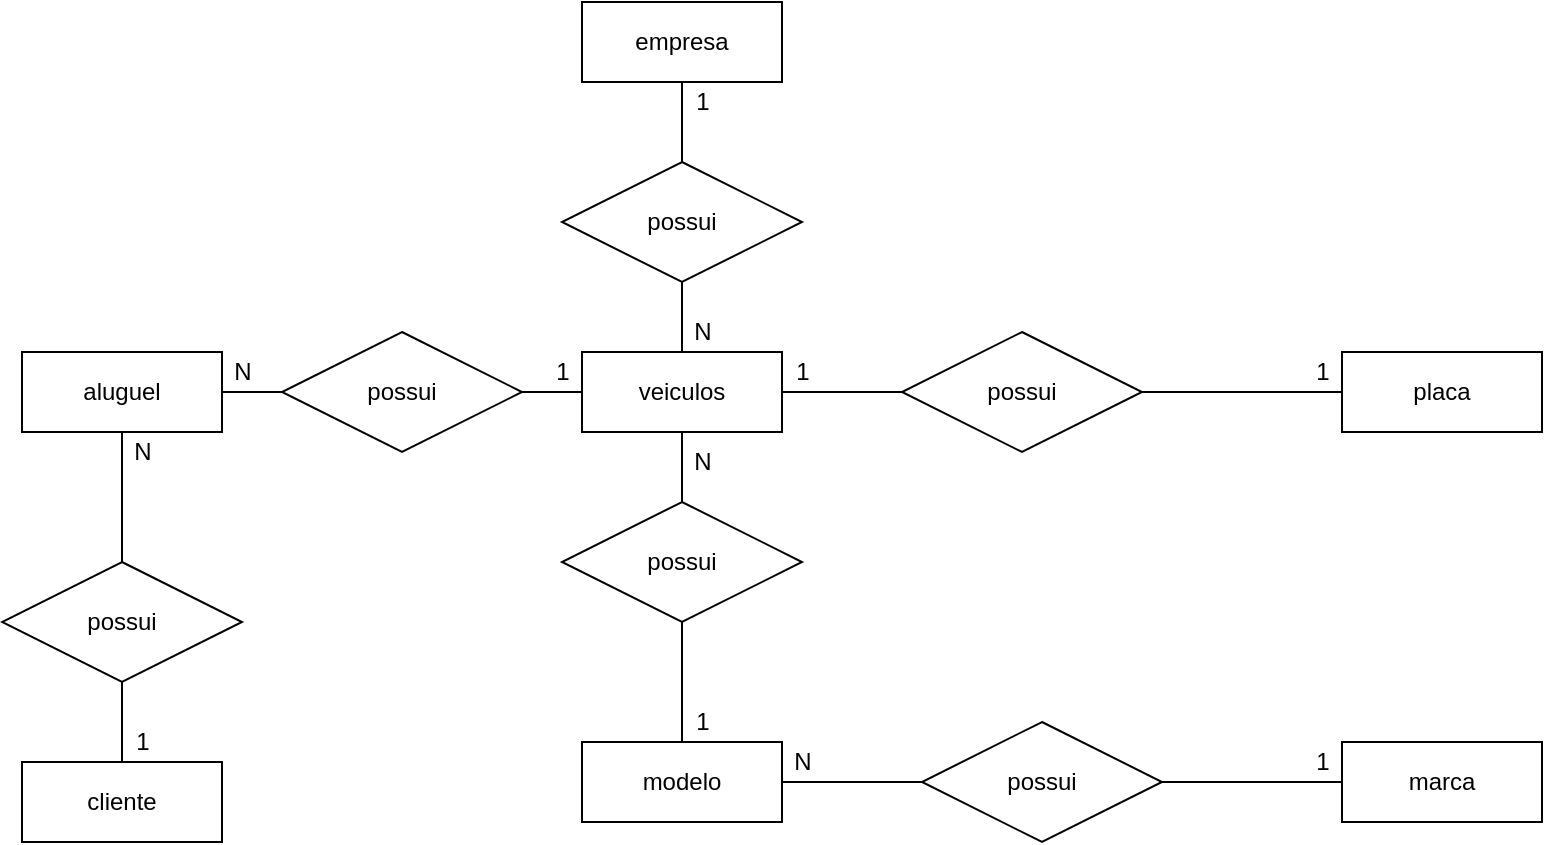 <mxfile version="14.8.0" type="device" pages="2"><diagram id="bFQmvDVtTFSl4pFU8kE_" name="Page-1"><mxGraphModel dx="1422" dy="794" grid="1" gridSize="10" guides="1" tooltips="1" connect="1" arrows="1" fold="1" page="1" pageScale="1" pageWidth="827" pageHeight="1169" math="0" shadow="0"><root><mxCell id="0"/><mxCell id="1" parent="0"/><mxCell id="WLcpQUUYg7KQ9bAJVEbm-1" value="empresa" style="whiteSpace=wrap;html=1;align=center;" vertex="1" parent="1"><mxGeometry x="319" y="270" width="100" height="40" as="geometry"/></mxCell><mxCell id="WLcpQUUYg7KQ9bAJVEbm-2" style="edgeStyle=orthogonalEdgeStyle;rounded=0;orthogonalLoop=1;jettySize=auto;html=1;exitX=1;exitY=0.5;exitDx=0;exitDy=0;endArrow=none;endFill=0;" edge="1" parent="1" source="WLcpQUUYg7KQ9bAJVEbm-4" target="WLcpQUUYg7KQ9bAJVEbm-19"><mxGeometry relative="1" as="geometry"/></mxCell><mxCell id="WLcpQUUYg7KQ9bAJVEbm-3" style="edgeStyle=orthogonalEdgeStyle;rounded=0;orthogonalLoop=1;jettySize=auto;html=1;exitX=0.5;exitY=1;exitDx=0;exitDy=0;endArrow=none;endFill=0;" edge="1" parent="1" source="WLcpQUUYg7KQ9bAJVEbm-4" target="WLcpQUUYg7KQ9bAJVEbm-15"><mxGeometry relative="1" as="geometry"/></mxCell><mxCell id="WLcpQUUYg7KQ9bAJVEbm-4" value="veiculos" style="whiteSpace=wrap;html=1;align=center;" vertex="1" parent="1"><mxGeometry x="319" y="445" width="100" height="40" as="geometry"/></mxCell><mxCell id="WLcpQUUYg7KQ9bAJVEbm-5" value="1" style="text;html=1;align=center;verticalAlign=middle;resizable=0;points=[];autosize=1;strokeColor=none;" vertex="1" parent="1"><mxGeometry x="369" y="310" width="20" height="20" as="geometry"/></mxCell><mxCell id="WLcpQUUYg7KQ9bAJVEbm-6" value="N" style="text;html=1;align=center;verticalAlign=middle;resizable=0;points=[];autosize=1;strokeColor=none;" vertex="1" parent="1"><mxGeometry x="369" y="425" width="20" height="20" as="geometry"/></mxCell><mxCell id="WLcpQUUYg7KQ9bAJVEbm-7" style="edgeStyle=orthogonalEdgeStyle;rounded=0;orthogonalLoop=1;jettySize=auto;html=1;exitX=1;exitY=0.5;exitDx=0;exitDy=0;endArrow=none;endFill=0;" edge="1" parent="1" source="WLcpQUUYg7KQ9bAJVEbm-8" target="WLcpQUUYg7KQ9bAJVEbm-17"><mxGeometry relative="1" as="geometry"/></mxCell><mxCell id="WLcpQUUYg7KQ9bAJVEbm-8" value="modelo" style="whiteSpace=wrap;html=1;align=center;" vertex="1" parent="1"><mxGeometry x="319" y="640" width="100" height="40" as="geometry"/></mxCell><mxCell id="WLcpQUUYg7KQ9bAJVEbm-9" value="marca" style="whiteSpace=wrap;html=1;align=center;" vertex="1" parent="1"><mxGeometry x="699" y="640" width="100" height="40" as="geometry"/></mxCell><mxCell id="WLcpQUUYg7KQ9bAJVEbm-10" value="placa" style="whiteSpace=wrap;html=1;align=center;" vertex="1" parent="1"><mxGeometry x="699" y="445" width="100" height="40" as="geometry"/></mxCell><mxCell id="WLcpQUUYg7KQ9bAJVEbm-11" style="edgeStyle=orthogonalEdgeStyle;rounded=0;orthogonalLoop=1;jettySize=auto;html=1;exitX=0.5;exitY=0;exitDx=0;exitDy=0;endArrow=none;endFill=0;" edge="1" parent="1" source="WLcpQUUYg7KQ9bAJVEbm-13" target="WLcpQUUYg7KQ9bAJVEbm-1"><mxGeometry relative="1" as="geometry"/></mxCell><mxCell id="WLcpQUUYg7KQ9bAJVEbm-12" style="edgeStyle=orthogonalEdgeStyle;rounded=0;orthogonalLoop=1;jettySize=auto;html=1;exitX=0.5;exitY=1;exitDx=0;exitDy=0;endArrow=none;endFill=0;" edge="1" parent="1" source="WLcpQUUYg7KQ9bAJVEbm-13" target="WLcpQUUYg7KQ9bAJVEbm-4"><mxGeometry relative="1" as="geometry"/></mxCell><mxCell id="WLcpQUUYg7KQ9bAJVEbm-13" value="possui" style="shape=rhombus;perimeter=rhombusPerimeter;whiteSpace=wrap;html=1;align=center;" vertex="1" parent="1"><mxGeometry x="309" y="350" width="120" height="60" as="geometry"/></mxCell><mxCell id="WLcpQUUYg7KQ9bAJVEbm-14" style="edgeStyle=orthogonalEdgeStyle;rounded=0;orthogonalLoop=1;jettySize=auto;html=1;exitX=0.5;exitY=1;exitDx=0;exitDy=0;endArrow=none;endFill=0;" edge="1" parent="1" source="WLcpQUUYg7KQ9bAJVEbm-15" target="WLcpQUUYg7KQ9bAJVEbm-8"><mxGeometry relative="1" as="geometry"/></mxCell><mxCell id="WLcpQUUYg7KQ9bAJVEbm-15" value="possui" style="shape=rhombus;perimeter=rhombusPerimeter;whiteSpace=wrap;html=1;align=center;" vertex="1" parent="1"><mxGeometry x="309" y="520" width="120" height="60" as="geometry"/></mxCell><mxCell id="WLcpQUUYg7KQ9bAJVEbm-16" style="edgeStyle=orthogonalEdgeStyle;rounded=0;orthogonalLoop=1;jettySize=auto;html=1;exitX=1;exitY=0.5;exitDx=0;exitDy=0;endArrow=none;endFill=0;" edge="1" parent="1" source="WLcpQUUYg7KQ9bAJVEbm-17" target="WLcpQUUYg7KQ9bAJVEbm-9"><mxGeometry relative="1" as="geometry"/></mxCell><mxCell id="WLcpQUUYg7KQ9bAJVEbm-17" value="possui" style="shape=rhombus;perimeter=rhombusPerimeter;whiteSpace=wrap;html=1;align=center;" vertex="1" parent="1"><mxGeometry x="489" y="630" width="120" height="60" as="geometry"/></mxCell><mxCell id="WLcpQUUYg7KQ9bAJVEbm-18" style="edgeStyle=orthogonalEdgeStyle;rounded=0;orthogonalLoop=1;jettySize=auto;html=1;exitX=1;exitY=0.5;exitDx=0;exitDy=0;endArrow=none;endFill=0;" edge="1" parent="1" source="WLcpQUUYg7KQ9bAJVEbm-19" target="WLcpQUUYg7KQ9bAJVEbm-10"><mxGeometry relative="1" as="geometry"/></mxCell><mxCell id="WLcpQUUYg7KQ9bAJVEbm-19" value="possui" style="shape=rhombus;perimeter=rhombusPerimeter;whiteSpace=wrap;html=1;align=center;" vertex="1" parent="1"><mxGeometry x="479" y="435" width="120" height="60" as="geometry"/></mxCell><mxCell id="WLcpQUUYg7KQ9bAJVEbm-20" value="1" style="text;html=1;align=center;verticalAlign=middle;resizable=0;points=[];autosize=1;strokeColor=none;" vertex="1" parent="1"><mxGeometry x="419" y="445" width="20" height="20" as="geometry"/></mxCell><mxCell id="WLcpQUUYg7KQ9bAJVEbm-21" value="1" style="text;html=1;align=center;verticalAlign=middle;resizable=0;points=[];autosize=1;strokeColor=none;" vertex="1" parent="1"><mxGeometry x="679" y="640" width="20" height="20" as="geometry"/></mxCell><mxCell id="WLcpQUUYg7KQ9bAJVEbm-22" value="1" style="text;html=1;align=center;verticalAlign=middle;resizable=0;points=[];autosize=1;strokeColor=none;" vertex="1" parent="1"><mxGeometry x="679" y="445" width="20" height="20" as="geometry"/></mxCell><mxCell id="WLcpQUUYg7KQ9bAJVEbm-23" style="edgeStyle=orthogonalEdgeStyle;rounded=0;orthogonalLoop=1;jettySize=auto;html=1;endArrow=none;endFill=0;" edge="1" parent="1" source="WLcpQUUYg7KQ9bAJVEbm-25" target="WLcpQUUYg7KQ9bAJVEbm-28"><mxGeometry relative="1" as="geometry"><mxPoint x="114" y="485" as="sourcePoint"/></mxGeometry></mxCell><mxCell id="WLcpQUUYg7KQ9bAJVEbm-24" style="edgeStyle=orthogonalEdgeStyle;rounded=0;orthogonalLoop=1;jettySize=auto;html=1;exitX=1;exitY=0.5;exitDx=0;exitDy=0;endArrow=none;endFill=0;" edge="1" parent="1" source="WLcpQUUYg7KQ9bAJVEbm-25" target="WLcpQUUYg7KQ9bAJVEbm-32"><mxGeometry relative="1" as="geometry"/></mxCell><mxCell id="WLcpQUUYg7KQ9bAJVEbm-25" value="aluguel" style="whiteSpace=wrap;html=1;align=center;" vertex="1" parent="1"><mxGeometry x="39" y="445" width="100" height="40" as="geometry"/></mxCell><mxCell id="WLcpQUUYg7KQ9bAJVEbm-26" value="cliente" style="whiteSpace=wrap;html=1;align=center;" vertex="1" parent="1"><mxGeometry x="39" y="650" width="100" height="40" as="geometry"/></mxCell><mxCell id="WLcpQUUYg7KQ9bAJVEbm-27" style="edgeStyle=orthogonalEdgeStyle;rounded=0;orthogonalLoop=1;jettySize=auto;html=1;exitX=0.5;exitY=1;exitDx=0;exitDy=0;endArrow=none;endFill=0;" edge="1" parent="1" source="WLcpQUUYg7KQ9bAJVEbm-28" target="WLcpQUUYg7KQ9bAJVEbm-26"><mxGeometry relative="1" as="geometry"/></mxCell><mxCell id="WLcpQUUYg7KQ9bAJVEbm-28" value="possui" style="shape=rhombus;perimeter=rhombusPerimeter;whiteSpace=wrap;html=1;align=center;" vertex="1" parent="1"><mxGeometry x="29" y="550" width="120" height="60" as="geometry"/></mxCell><mxCell id="WLcpQUUYg7KQ9bAJVEbm-29" value="N" style="text;html=1;align=center;verticalAlign=middle;resizable=0;points=[];autosize=1;strokeColor=none;" vertex="1" parent="1"><mxGeometry x="89" y="485" width="20" height="20" as="geometry"/></mxCell><mxCell id="WLcpQUUYg7KQ9bAJVEbm-30" value="1" style="text;html=1;align=center;verticalAlign=middle;resizable=0;points=[];autosize=1;strokeColor=none;" vertex="1" parent="1"><mxGeometry x="89" y="630" width="20" height="20" as="geometry"/></mxCell><mxCell id="WLcpQUUYg7KQ9bAJVEbm-31" style="edgeStyle=orthogonalEdgeStyle;rounded=0;orthogonalLoop=1;jettySize=auto;html=1;exitX=1;exitY=0.5;exitDx=0;exitDy=0;entryX=0;entryY=0.5;entryDx=0;entryDy=0;endArrow=none;endFill=0;" edge="1" parent="1" source="WLcpQUUYg7KQ9bAJVEbm-32" target="WLcpQUUYg7KQ9bAJVEbm-4"><mxGeometry relative="1" as="geometry"/></mxCell><mxCell id="WLcpQUUYg7KQ9bAJVEbm-32" value="possui" style="shape=rhombus;perimeter=rhombusPerimeter;whiteSpace=wrap;html=1;align=center;" vertex="1" parent="1"><mxGeometry x="169" y="435" width="120" height="60" as="geometry"/></mxCell><mxCell id="WLcpQUUYg7KQ9bAJVEbm-33" value="N" style="text;html=1;align=center;verticalAlign=middle;resizable=0;points=[];autosize=1;strokeColor=none;" vertex="1" parent="1"><mxGeometry x="139" y="445" width="20" height="20" as="geometry"/></mxCell><mxCell id="WLcpQUUYg7KQ9bAJVEbm-34" value="1" style="text;html=1;align=center;verticalAlign=middle;resizable=0;points=[];autosize=1;strokeColor=none;" vertex="1" parent="1"><mxGeometry x="299" y="445" width="20" height="20" as="geometry"/></mxCell><mxCell id="WLcpQUUYg7KQ9bAJVEbm-35" value="N" style="text;html=1;align=center;verticalAlign=middle;resizable=0;points=[];autosize=1;strokeColor=none;" vertex="1" parent="1"><mxGeometry x="369" y="490" width="20" height="20" as="geometry"/></mxCell><mxCell id="WLcpQUUYg7KQ9bAJVEbm-36" value="1" style="text;html=1;align=center;verticalAlign=middle;resizable=0;points=[];autosize=1;strokeColor=none;" vertex="1" parent="1"><mxGeometry x="369" y="620" width="20" height="20" as="geometry"/></mxCell><mxCell id="WLcpQUUYg7KQ9bAJVEbm-37" value="N" style="text;html=1;align=center;verticalAlign=middle;resizable=0;points=[];autosize=1;strokeColor=none;" vertex="1" parent="1"><mxGeometry x="419" y="640" width="20" height="20" as="geometry"/></mxCell></root></mxGraphModel></diagram><diagram name="Page-2" id="PgJVuKESIfe1VCq0Tl1r"><mxGraphModel dx="1422" dy="794" grid="1" gridSize="10" guides="1" tooltips="1" connect="1" arrows="1" fold="1" page="1" pageScale="1" pageWidth="827" pageHeight="1169" math="0" shadow="0"><root><mxCell id="eDS_3yyqafqqawnedNv9-0"/><mxCell id="eDS_3yyqafqqawnedNv9-1" parent="eDS_3yyqafqqawnedNv9-0"/><mxCell id="eDS_3yyqafqqawnedNv9-2" value="Empresas" style="shape=table;startSize=30;container=1;collapsible=1;childLayout=tableLayout;fixedRows=1;rowLines=0;fontStyle=1;align=center;resizeLast=1;" parent="eDS_3yyqafqqawnedNv9-1" vertex="1"><mxGeometry x="50" y="340" width="180" height="100" as="geometry"/></mxCell><mxCell id="eDS_3yyqafqqawnedNv9-3" value="" style="shape=partialRectangle;collapsible=0;dropTarget=0;pointerEvents=0;fillColor=none;top=0;left=0;bottom=1;right=0;points=[[0,0.5],[1,0.5]];portConstraint=eastwest;" parent="eDS_3yyqafqqawnedNv9-2" vertex="1"><mxGeometry y="30" width="180" height="30" as="geometry"/></mxCell><mxCell id="eDS_3yyqafqqawnedNv9-4" value="PK" style="shape=partialRectangle;connectable=0;fillColor=none;top=0;left=0;bottom=0;right=0;fontStyle=1;overflow=hidden;" parent="eDS_3yyqafqqawnedNv9-3" vertex="1"><mxGeometry width="30" height="30" as="geometry"/></mxCell><mxCell id="eDS_3yyqafqqawnedNv9-5" value="idEmpresa" style="shape=partialRectangle;connectable=0;fillColor=none;top=0;left=0;bottom=0;right=0;align=left;spacingLeft=6;fontStyle=5;overflow=hidden;" parent="eDS_3yyqafqqawnedNv9-3" vertex="1"><mxGeometry x="30" width="150" height="30" as="geometry"/></mxCell><mxCell id="eDS_3yyqafqqawnedNv9-6" value="" style="shape=partialRectangle;collapsible=0;dropTarget=0;pointerEvents=0;fillColor=none;top=0;left=0;bottom=0;right=0;points=[[0,0.5],[1,0.5]];portConstraint=eastwest;" parent="eDS_3yyqafqqawnedNv9-2" vertex="1"><mxGeometry y="60" width="180" height="30" as="geometry"/></mxCell><mxCell id="eDS_3yyqafqqawnedNv9-7" value="" style="shape=partialRectangle;connectable=0;fillColor=none;top=0;left=0;bottom=0;right=0;editable=1;overflow=hidden;" parent="eDS_3yyqafqqawnedNv9-6" vertex="1"><mxGeometry width="30" height="30" as="geometry"/></mxCell><mxCell id="eDS_3yyqafqqawnedNv9-8" value="Nome" style="shape=partialRectangle;connectable=0;fillColor=none;top=0;left=0;bottom=0;right=0;align=left;spacingLeft=6;overflow=hidden;" parent="eDS_3yyqafqqawnedNv9-6" vertex="1"><mxGeometry x="30" width="150" height="30" as="geometry"/></mxCell><mxCell id="eDS_3yyqafqqawnedNv9-43" value="Veiculos" style="shape=table;startSize=30;container=1;collapsible=1;childLayout=tableLayout;fixedRows=1;rowLines=0;fontStyle=1;align=center;resizeLast=1;" parent="eDS_3yyqafqqawnedNv9-1" vertex="1"><mxGeometry x="320" y="340" width="180" height="160" as="geometry"/></mxCell><mxCell id="eDS_3yyqafqqawnedNv9-16" value="" style="shape=partialRectangle;collapsible=0;dropTarget=0;pointerEvents=0;fillColor=none;top=0;left=0;bottom=1;right=0;points=[[0,0.5],[1,0.5]];portConstraint=eastwest;" parent="eDS_3yyqafqqawnedNv9-43" vertex="1"><mxGeometry y="30" width="180" height="30" as="geometry"/></mxCell><mxCell id="eDS_3yyqafqqawnedNv9-17" value="PK" style="shape=partialRectangle;connectable=0;fillColor=none;top=0;left=0;bottom=0;right=0;fontStyle=1;overflow=hidden;" parent="eDS_3yyqafqqawnedNv9-16" vertex="1"><mxGeometry width="30" height="30" as="geometry"/></mxCell><mxCell id="eDS_3yyqafqqawnedNv9-18" value="idVeiculo" style="shape=partialRectangle;connectable=0;fillColor=none;top=0;left=0;bottom=0;right=0;align=left;spacingLeft=6;fontStyle=5;overflow=hidden;" parent="eDS_3yyqafqqawnedNv9-16" vertex="1"><mxGeometry x="30" width="150" height="30" as="geometry"/></mxCell><mxCell id="eDS_3yyqafqqawnedNv9-37" value="" style="shape=partialRectangle;collapsible=0;dropTarget=0;pointerEvents=0;fillColor=none;top=0;left=0;bottom=1;right=0;points=[[0,0.5],[1,0.5]];portConstraint=eastwest;" parent="eDS_3yyqafqqawnedNv9-43" vertex="1"><mxGeometry y="60" width="180" height="30" as="geometry"/></mxCell><mxCell id="eDS_3yyqafqqawnedNv9-38" value="FK" style="shape=partialRectangle;connectable=0;fillColor=none;top=0;left=0;bottom=0;right=0;fontStyle=1;overflow=hidden;" parent="eDS_3yyqafqqawnedNv9-37" vertex="1"><mxGeometry width="30" height="30" as="geometry"/></mxCell><mxCell id="eDS_3yyqafqqawnedNv9-39" value="idEmpresa" style="shape=partialRectangle;connectable=0;fillColor=none;top=0;left=0;bottom=0;right=0;align=left;spacingLeft=6;fontStyle=5;overflow=hidden;" parent="eDS_3yyqafqqawnedNv9-37" vertex="1"><mxGeometry x="30" width="150" height="30" as="geometry"/></mxCell><mxCell id="kFoTgoAdgWqDLb_vOgM_-43" value="" style="shape=partialRectangle;collapsible=0;dropTarget=0;pointerEvents=0;fillColor=none;top=0;left=0;bottom=1;right=0;points=[[0,0.5],[1,0.5]];portConstraint=eastwest;" parent="eDS_3yyqafqqawnedNv9-43" vertex="1"><mxGeometry y="90" width="180" height="30" as="geometry"/></mxCell><mxCell id="kFoTgoAdgWqDLb_vOgM_-44" value="FK" style="shape=partialRectangle;connectable=0;fillColor=none;top=0;left=0;bottom=0;right=0;fontStyle=1;overflow=hidden;" parent="kFoTgoAdgWqDLb_vOgM_-43" vertex="1"><mxGeometry width="30" height="30" as="geometry"/></mxCell><mxCell id="kFoTgoAdgWqDLb_vOgM_-45" value="idModelo" style="shape=partialRectangle;connectable=0;fillColor=none;top=0;left=0;bottom=0;right=0;align=left;spacingLeft=6;fontStyle=5;overflow=hidden;" parent="kFoTgoAdgWqDLb_vOgM_-43" vertex="1"><mxGeometry x="30" width="150" height="30" as="geometry"/></mxCell><mxCell id="eDS_3yyqafqqawnedNv9-47" value="" style="shape=partialRectangle;collapsible=0;dropTarget=0;pointerEvents=0;fillColor=none;top=0;left=0;bottom=0;right=0;points=[[0,0.5],[1,0.5]];portConstraint=eastwest;" parent="eDS_3yyqafqqawnedNv9-43" vertex="1"><mxGeometry y="120" width="180" height="30" as="geometry"/></mxCell><mxCell id="eDS_3yyqafqqawnedNv9-48" value="" style="shape=partialRectangle;connectable=0;fillColor=none;top=0;left=0;bottom=0;right=0;editable=1;overflow=hidden;" parent="eDS_3yyqafqqawnedNv9-47" vertex="1"><mxGeometry width="30" height="30" as="geometry"/></mxCell><mxCell id="eDS_3yyqafqqawnedNv9-49" value="Descrição" style="shape=partialRectangle;connectable=0;fillColor=none;top=0;left=0;bottom=0;right=0;align=left;spacingLeft=6;overflow=hidden;" parent="eDS_3yyqafqqawnedNv9-47" vertex="1"><mxGeometry x="30" width="150" height="30" as="geometry"/></mxCell><mxCell id="eDS_3yyqafqqawnedNv9-58" value="" style="edgeStyle=entityRelationEdgeStyle;fontSize=12;html=1;endArrow=ERoneToMany;entryX=0;entryY=0.5;entryDx=0;entryDy=0;" parent="eDS_3yyqafqqawnedNv9-1" source="eDS_3yyqafqqawnedNv9-3" target="eDS_3yyqafqqawnedNv9-37" edge="1"><mxGeometry width="100" height="100" relative="1" as="geometry"><mxPoint x="300" y="470" as="sourcePoint"/><mxPoint x="410" y="440" as="targetPoint"/></mxGeometry></mxCell><mxCell id="kFoTgoAdgWqDLb_vOgM_-0" value="Modelos" style="shape=table;startSize=30;container=1;collapsible=1;childLayout=tableLayout;fixedRows=1;rowLines=0;fontStyle=1;align=center;resizeLast=1;" parent="eDS_3yyqafqqawnedNv9-1" vertex="1"><mxGeometry x="320" y="560" width="180" height="130" as="geometry"/></mxCell><mxCell id="kFoTgoAdgWqDLb_vOgM_-1" value="" style="shape=partialRectangle;collapsible=0;dropTarget=0;pointerEvents=0;fillColor=none;top=0;left=0;bottom=1;right=0;points=[[0,0.5],[1,0.5]];portConstraint=eastwest;" parent="kFoTgoAdgWqDLb_vOgM_-0" vertex="1"><mxGeometry y="30" width="180" height="30" as="geometry"/></mxCell><mxCell id="kFoTgoAdgWqDLb_vOgM_-2" value="PK" style="shape=partialRectangle;connectable=0;fillColor=none;top=0;left=0;bottom=0;right=0;fontStyle=1;overflow=hidden;" parent="kFoTgoAdgWqDLb_vOgM_-1" vertex="1"><mxGeometry width="30" height="30" as="geometry"/></mxCell><mxCell id="kFoTgoAdgWqDLb_vOgM_-3" value="idModelo" style="shape=partialRectangle;connectable=0;fillColor=none;top=0;left=0;bottom=0;right=0;align=left;spacingLeft=6;fontStyle=5;overflow=hidden;" parent="kFoTgoAdgWqDLb_vOgM_-1" vertex="1"><mxGeometry x="30" width="150" height="30" as="geometry"/></mxCell><mxCell id="kFoTgoAdgWqDLb_vOgM_-4" value="" style="shape=partialRectangle;collapsible=0;dropTarget=0;pointerEvents=0;fillColor=none;top=0;left=0;bottom=1;right=0;points=[[0,0.5],[1,0.5]];portConstraint=eastwest;" parent="kFoTgoAdgWqDLb_vOgM_-0" vertex="1"><mxGeometry y="60" width="180" height="30" as="geometry"/></mxCell><mxCell id="kFoTgoAdgWqDLb_vOgM_-5" value="FK" style="shape=partialRectangle;connectable=0;fillColor=none;top=0;left=0;bottom=0;right=0;fontStyle=1;overflow=hidden;" parent="kFoTgoAdgWqDLb_vOgM_-4" vertex="1"><mxGeometry width="30" height="30" as="geometry"/></mxCell><mxCell id="kFoTgoAdgWqDLb_vOgM_-6" value="idMarca" style="shape=partialRectangle;connectable=0;fillColor=none;top=0;left=0;bottom=0;right=0;align=left;spacingLeft=6;fontStyle=5;overflow=hidden;" parent="kFoTgoAdgWqDLb_vOgM_-4" vertex="1"><mxGeometry x="30" width="150" height="30" as="geometry"/></mxCell><mxCell id="kFoTgoAdgWqDLb_vOgM_-7" value="" style="shape=partialRectangle;collapsible=0;dropTarget=0;pointerEvents=0;fillColor=none;top=0;left=0;bottom=0;right=0;points=[[0,0.5],[1,0.5]];portConstraint=eastwest;" parent="kFoTgoAdgWqDLb_vOgM_-0" vertex="1"><mxGeometry y="90" width="180" height="30" as="geometry"/></mxCell><mxCell id="kFoTgoAdgWqDLb_vOgM_-8" value="" style="shape=partialRectangle;connectable=0;fillColor=none;top=0;left=0;bottom=0;right=0;editable=1;overflow=hidden;" parent="kFoTgoAdgWqDLb_vOgM_-7" vertex="1"><mxGeometry width="30" height="30" as="geometry"/></mxCell><mxCell id="kFoTgoAdgWqDLb_vOgM_-9" value="Descrição" style="shape=partialRectangle;connectable=0;fillColor=none;top=0;left=0;bottom=0;right=0;align=left;spacingLeft=6;overflow=hidden;" parent="kFoTgoAdgWqDLb_vOgM_-7" vertex="1"><mxGeometry x="30" width="150" height="30" as="geometry"/></mxCell><mxCell id="kFoTgoAdgWqDLb_vOgM_-10" value="Alugueis" style="shape=table;startSize=30;container=1;collapsible=1;childLayout=tableLayout;fixedRows=1;rowLines=0;fontStyle=1;align=center;resizeLast=1;" parent="eDS_3yyqafqqawnedNv9-1" vertex="1"><mxGeometry x="570" y="340" width="180" height="190" as="geometry"/></mxCell><mxCell id="kFoTgoAdgWqDLb_vOgM_-11" value="" style="shape=partialRectangle;collapsible=0;dropTarget=0;pointerEvents=0;fillColor=none;top=0;left=0;bottom=1;right=0;points=[[0,0.5],[1,0.5]];portConstraint=eastwest;" parent="kFoTgoAdgWqDLb_vOgM_-10" vertex="1"><mxGeometry y="30" width="180" height="30" as="geometry"/></mxCell><mxCell id="kFoTgoAdgWqDLb_vOgM_-12" value="PK" style="shape=partialRectangle;connectable=0;fillColor=none;top=0;left=0;bottom=0;right=0;fontStyle=1;overflow=hidden;" parent="kFoTgoAdgWqDLb_vOgM_-11" vertex="1"><mxGeometry width="30" height="30" as="geometry"/></mxCell><mxCell id="kFoTgoAdgWqDLb_vOgM_-13" value="idAluguel" style="shape=partialRectangle;connectable=0;fillColor=none;top=0;left=0;bottom=0;right=0;align=left;spacingLeft=6;fontStyle=5;overflow=hidden;" parent="kFoTgoAdgWqDLb_vOgM_-11" vertex="1"><mxGeometry x="30" width="150" height="30" as="geometry"/></mxCell><mxCell id="kFoTgoAdgWqDLb_vOgM_-14" value="" style="shape=partialRectangle;collapsible=0;dropTarget=0;pointerEvents=0;fillColor=none;top=0;left=0;bottom=1;right=0;points=[[0,0.5],[1,0.5]];portConstraint=eastwest;" parent="kFoTgoAdgWqDLb_vOgM_-10" vertex="1"><mxGeometry y="60" width="180" height="30" as="geometry"/></mxCell><mxCell id="kFoTgoAdgWqDLb_vOgM_-15" value="FK" style="shape=partialRectangle;connectable=0;fillColor=none;top=0;left=0;bottom=0;right=0;fontStyle=1;overflow=hidden;" parent="kFoTgoAdgWqDLb_vOgM_-14" vertex="1"><mxGeometry width="30" height="30" as="geometry"/></mxCell><mxCell id="kFoTgoAdgWqDLb_vOgM_-16" value="idVeiculo" style="shape=partialRectangle;connectable=0;fillColor=none;top=0;left=0;bottom=0;right=0;align=left;spacingLeft=6;fontStyle=5;overflow=hidden;" parent="kFoTgoAdgWqDLb_vOgM_-14" vertex="1"><mxGeometry x="30" width="150" height="30" as="geometry"/></mxCell><mxCell id="kFoTgoAdgWqDLb_vOgM_-22" value="" style="shape=partialRectangle;collapsible=0;dropTarget=0;pointerEvents=0;fillColor=none;top=0;left=0;bottom=1;right=0;points=[[0,0.5],[1,0.5]];portConstraint=eastwest;" parent="kFoTgoAdgWqDLb_vOgM_-10" vertex="1"><mxGeometry y="90" width="180" height="30" as="geometry"/></mxCell><mxCell id="kFoTgoAdgWqDLb_vOgM_-23" value="FK" style="shape=partialRectangle;connectable=0;fillColor=none;top=0;left=0;bottom=0;right=0;fontStyle=1;overflow=hidden;" parent="kFoTgoAdgWqDLb_vOgM_-22" vertex="1"><mxGeometry width="30" height="30" as="geometry"/></mxCell><mxCell id="kFoTgoAdgWqDLb_vOgM_-24" value="idCliente" style="shape=partialRectangle;connectable=0;fillColor=none;top=0;left=0;bottom=0;right=0;align=left;spacingLeft=6;fontStyle=5;overflow=hidden;" parent="kFoTgoAdgWqDLb_vOgM_-22" vertex="1"><mxGeometry x="30" width="150" height="30" as="geometry"/></mxCell><mxCell id="kFoTgoAdgWqDLb_vOgM_-17" value="" style="shape=partialRectangle;collapsible=0;dropTarget=0;pointerEvents=0;fillColor=none;top=0;left=0;bottom=0;right=0;points=[[0,0.5],[1,0.5]];portConstraint=eastwest;" parent="kFoTgoAdgWqDLb_vOgM_-10" vertex="1"><mxGeometry y="120" width="180" height="30" as="geometry"/></mxCell><mxCell id="kFoTgoAdgWqDLb_vOgM_-18" value="" style="shape=partialRectangle;connectable=0;fillColor=none;top=0;left=0;bottom=0;right=0;editable=1;overflow=hidden;" parent="kFoTgoAdgWqDLb_vOgM_-17" vertex="1"><mxGeometry width="30" height="30" as="geometry"/></mxCell><mxCell id="kFoTgoAdgWqDLb_vOgM_-19" value="DataInicio" style="shape=partialRectangle;connectable=0;fillColor=none;top=0;left=0;bottom=0;right=0;align=left;spacingLeft=6;overflow=hidden;" parent="kFoTgoAdgWqDLb_vOgM_-17" vertex="1"><mxGeometry x="30" width="150" height="30" as="geometry"/></mxCell><mxCell id="kFoTgoAdgWqDLb_vOgM_-40" value="" style="shape=partialRectangle;collapsible=0;dropTarget=0;pointerEvents=0;fillColor=none;top=0;left=0;bottom=0;right=0;points=[[0,0.5],[1,0.5]];portConstraint=eastwest;" parent="kFoTgoAdgWqDLb_vOgM_-10" vertex="1"><mxGeometry y="150" width="180" height="30" as="geometry"/></mxCell><mxCell id="kFoTgoAdgWqDLb_vOgM_-41" value="" style="shape=partialRectangle;connectable=0;fillColor=none;top=0;left=0;bottom=0;right=0;editable=1;overflow=hidden;" parent="kFoTgoAdgWqDLb_vOgM_-40" vertex="1"><mxGeometry width="30" height="30" as="geometry"/></mxCell><mxCell id="kFoTgoAdgWqDLb_vOgM_-42" value="DataFim" style="shape=partialRectangle;connectable=0;fillColor=none;top=0;left=0;bottom=0;right=0;align=left;spacingLeft=6;overflow=hidden;" parent="kFoTgoAdgWqDLb_vOgM_-40" vertex="1"><mxGeometry x="30" width="150" height="30" as="geometry"/></mxCell><mxCell id="kFoTgoAdgWqDLb_vOgM_-46" value="Marca" style="shape=table;startSize=30;container=1;collapsible=1;childLayout=tableLayout;fixedRows=1;rowLines=0;fontStyle=1;align=center;resizeLast=1;" parent="eDS_3yyqafqqawnedNv9-1" vertex="1"><mxGeometry x="320" y="710" width="180" height="100" as="geometry"/></mxCell><mxCell id="kFoTgoAdgWqDLb_vOgM_-47" value="" style="shape=partialRectangle;collapsible=0;dropTarget=0;pointerEvents=0;fillColor=none;top=0;left=0;bottom=1;right=0;points=[[0,0.5],[1,0.5]];portConstraint=eastwest;" parent="kFoTgoAdgWqDLb_vOgM_-46" vertex="1"><mxGeometry y="30" width="180" height="30" as="geometry"/></mxCell><mxCell id="kFoTgoAdgWqDLb_vOgM_-48" value="PK" style="shape=partialRectangle;connectable=0;fillColor=none;top=0;left=0;bottom=0;right=0;fontStyle=1;overflow=hidden;" parent="kFoTgoAdgWqDLb_vOgM_-47" vertex="1"><mxGeometry width="30" height="30" as="geometry"/></mxCell><mxCell id="kFoTgoAdgWqDLb_vOgM_-49" value="idMarca" style="shape=partialRectangle;connectable=0;fillColor=none;top=0;left=0;bottom=0;right=0;align=left;spacingLeft=6;fontStyle=5;overflow=hidden;" parent="kFoTgoAdgWqDLb_vOgM_-47" vertex="1"><mxGeometry x="30" width="150" height="30" as="geometry"/></mxCell><mxCell id="kFoTgoAdgWqDLb_vOgM_-50" value="" style="shape=partialRectangle;collapsible=0;dropTarget=0;pointerEvents=0;fillColor=none;top=0;left=0;bottom=0;right=0;points=[[0,0.5],[1,0.5]];portConstraint=eastwest;" parent="kFoTgoAdgWqDLb_vOgM_-46" vertex="1"><mxGeometry y="60" width="180" height="30" as="geometry"/></mxCell><mxCell id="kFoTgoAdgWqDLb_vOgM_-51" value="" style="shape=partialRectangle;connectable=0;fillColor=none;top=0;left=0;bottom=0;right=0;editable=1;overflow=hidden;" parent="kFoTgoAdgWqDLb_vOgM_-50" vertex="1"><mxGeometry width="30" height="30" as="geometry"/></mxCell><mxCell id="kFoTgoAdgWqDLb_vOgM_-52" value="Nome" style="shape=partialRectangle;connectable=0;fillColor=none;top=0;left=0;bottom=0;right=0;align=left;spacingLeft=6;overflow=hidden;" parent="kFoTgoAdgWqDLb_vOgM_-50" vertex="1"><mxGeometry x="30" width="150" height="30" as="geometry"/></mxCell><mxCell id="kFoTgoAdgWqDLb_vOgM_-59" value="" style="edgeStyle=entityRelationEdgeStyle;fontSize=12;html=1;endArrow=ERoneToMany;entryX=1;entryY=0.5;entryDx=0;entryDy=0;" parent="eDS_3yyqafqqawnedNv9-1" source="kFoTgoAdgWqDLb_vOgM_-1" target="kFoTgoAdgWqDLb_vOgM_-43" edge="1"><mxGeometry width="100" height="100" relative="1" as="geometry"><mxPoint x="540" y="540" as="sourcePoint"/><mxPoint x="640" y="440" as="targetPoint"/></mxGeometry></mxCell><mxCell id="kFoTgoAdgWqDLb_vOgM_-60" value="" style="edgeStyle=entityRelationEdgeStyle;fontSize=12;html=1;endArrow=ERoneToMany;" parent="eDS_3yyqafqqawnedNv9-1" source="kFoTgoAdgWqDLb_vOgM_-47" target="kFoTgoAdgWqDLb_vOgM_-4" edge="1"><mxGeometry width="100" height="100" relative="1" as="geometry"><mxPoint x="520" y="925" as="sourcePoint"/><mxPoint x="540" y="550" as="targetPoint"/></mxGeometry></mxCell><mxCell id="kFoTgoAdgWqDLb_vOgM_-61" value="Clientes" style="shape=table;startSize=30;container=1;collapsible=1;childLayout=tableLayout;fixedRows=1;rowLines=0;fontStyle=1;align=center;resizeLast=1;" parent="eDS_3yyqafqqawnedNv9-1" vertex="1"><mxGeometry x="580" y="560" width="180" height="130" as="geometry"/></mxCell><mxCell id="kFoTgoAdgWqDLb_vOgM_-62" value="" style="shape=partialRectangle;collapsible=0;dropTarget=0;pointerEvents=0;fillColor=none;top=0;left=0;bottom=1;right=0;points=[[0,0.5],[1,0.5]];portConstraint=eastwest;" parent="kFoTgoAdgWqDLb_vOgM_-61" vertex="1"><mxGeometry y="30" width="180" height="30" as="geometry"/></mxCell><mxCell id="kFoTgoAdgWqDLb_vOgM_-63" value="PK" style="shape=partialRectangle;connectable=0;fillColor=none;top=0;left=0;bottom=0;right=0;fontStyle=1;overflow=hidden;" parent="kFoTgoAdgWqDLb_vOgM_-62" vertex="1"><mxGeometry width="30" height="30" as="geometry"/></mxCell><mxCell id="kFoTgoAdgWqDLb_vOgM_-64" value="idCliente" style="shape=partialRectangle;connectable=0;fillColor=none;top=0;left=0;bottom=0;right=0;align=left;spacingLeft=6;fontStyle=5;overflow=hidden;" parent="kFoTgoAdgWqDLb_vOgM_-62" vertex="1"><mxGeometry x="30" width="150" height="30" as="geometry"/></mxCell><mxCell id="kFoTgoAdgWqDLb_vOgM_-65" value="" style="shape=partialRectangle;collapsible=0;dropTarget=0;pointerEvents=0;fillColor=none;top=0;left=0;bottom=0;right=0;points=[[0,0.5],[1,0.5]];portConstraint=eastwest;" parent="kFoTgoAdgWqDLb_vOgM_-61" vertex="1"><mxGeometry y="60" width="180" height="30" as="geometry"/></mxCell><mxCell id="kFoTgoAdgWqDLb_vOgM_-66" value="" style="shape=partialRectangle;connectable=0;fillColor=none;top=0;left=0;bottom=0;right=0;editable=1;overflow=hidden;" parent="kFoTgoAdgWqDLb_vOgM_-65" vertex="1"><mxGeometry width="30" height="30" as="geometry"/></mxCell><mxCell id="kFoTgoAdgWqDLb_vOgM_-67" value="Nome" style="shape=partialRectangle;connectable=0;fillColor=none;top=0;left=0;bottom=0;right=0;align=left;spacingLeft=6;overflow=hidden;" parent="kFoTgoAdgWqDLb_vOgM_-65" vertex="1"><mxGeometry x="30" width="150" height="30" as="geometry"/></mxCell><mxCell id="kFoTgoAdgWqDLb_vOgM_-68" value="" style="shape=partialRectangle;collapsible=0;dropTarget=0;pointerEvents=0;fillColor=none;top=0;left=0;bottom=0;right=0;points=[[0,0.5],[1,0.5]];portConstraint=eastwest;" parent="kFoTgoAdgWqDLb_vOgM_-61" vertex="1"><mxGeometry y="90" width="180" height="30" as="geometry"/></mxCell><mxCell id="kFoTgoAdgWqDLb_vOgM_-69" value="" style="shape=partialRectangle;connectable=0;fillColor=none;top=0;left=0;bottom=0;right=0;editable=1;overflow=hidden;" parent="kFoTgoAdgWqDLb_vOgM_-68" vertex="1"><mxGeometry width="30" height="30" as="geometry"/></mxCell><mxCell id="kFoTgoAdgWqDLb_vOgM_-70" value="CPF" style="shape=partialRectangle;connectable=0;fillColor=none;top=0;left=0;bottom=0;right=0;align=left;spacingLeft=6;overflow=hidden;" parent="kFoTgoAdgWqDLb_vOgM_-68" vertex="1"><mxGeometry x="30" width="150" height="30" as="geometry"/></mxCell><mxCell id="kFoTgoAdgWqDLb_vOgM_-74" value="" style="edgeStyle=entityRelationEdgeStyle;fontSize=12;html=1;endArrow=ERoneToMany;" parent="eDS_3yyqafqqawnedNv9-1" source="kFoTgoAdgWqDLb_vOgM_-62" target="kFoTgoAdgWqDLb_vOgM_-22" edge="1"><mxGeometry width="100" height="100" relative="1" as="geometry"><mxPoint x="240" y="700" as="sourcePoint"/><mxPoint x="340" y="600" as="targetPoint"/></mxGeometry></mxCell><mxCell id="kFoTgoAdgWqDLb_vOgM_-75" value="" style="edgeStyle=entityRelationEdgeStyle;fontSize=12;html=1;endArrow=ERoneToMany;" parent="eDS_3yyqafqqawnedNv9-1" target="kFoTgoAdgWqDLb_vOgM_-14" edge="1"><mxGeometry width="100" height="100" relative="1" as="geometry"><mxPoint x="500" y="385" as="sourcePoint"/><mxPoint x="340" y="600" as="targetPoint"/></mxGeometry></mxCell></root></mxGraphModel></diagram></mxfile>